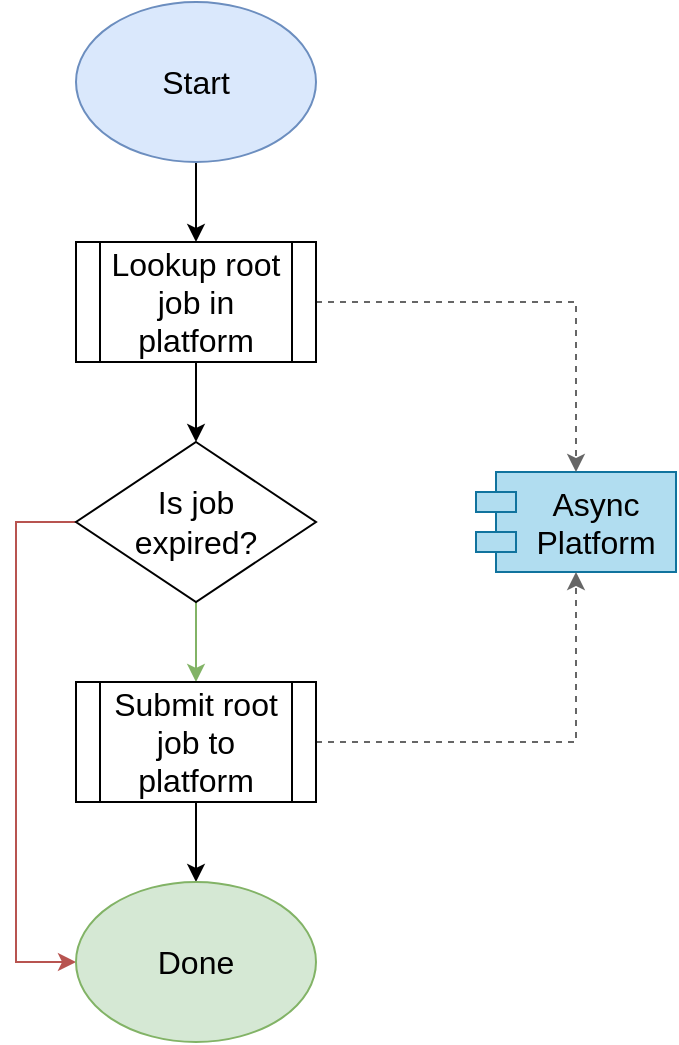 <mxfile version="20.7.2" type="device"><diagram id="qI8bJwG9BNh2aajODI25" name="Page-1"><mxGraphModel dx="1597" dy="865" grid="1" gridSize="10" guides="1" tooltips="1" connect="1" arrows="1" fold="1" page="1" pageScale="1" pageWidth="850" pageHeight="1100" math="0" shadow="0"><root><mxCell id="0"/><mxCell id="1" parent="0"/><mxCell id="q557eGu9OAmHvu8Cl9Wo-7" style="edgeStyle=orthogonalEdgeStyle;rounded=0;orthogonalLoop=1;jettySize=auto;html=1;exitX=0.5;exitY=1;exitDx=0;exitDy=0;entryX=0.5;entryY=0;entryDx=0;entryDy=0;fontSize=16;" edge="1" parent="1" source="q557eGu9OAmHvu8Cl9Wo-1" target="q557eGu9OAmHvu8Cl9Wo-5"><mxGeometry relative="1" as="geometry"/></mxCell><mxCell id="q557eGu9OAmHvu8Cl9Wo-1" value="Start" style="ellipse;whiteSpace=wrap;html=1;fontSize=16;fillColor=#dae8fc;strokeColor=#6c8ebf;" vertex="1" parent="1"><mxGeometry x="40" width="120" height="80" as="geometry"/></mxCell><mxCell id="q557eGu9OAmHvu8Cl9Wo-4" value="Async&#10;Platform" style="shape=module;align=left;spacingLeft=20;align=center;verticalAlign=top;fontSize=16;fillColor=#b1ddf0;strokeColor=#10739e;" vertex="1" parent="1"><mxGeometry x="240" y="235" width="100" height="50" as="geometry"/></mxCell><mxCell id="q557eGu9OAmHvu8Cl9Wo-6" style="edgeStyle=orthogonalEdgeStyle;rounded=0;orthogonalLoop=1;jettySize=auto;html=1;exitX=1;exitY=0.5;exitDx=0;exitDy=0;entryX=0.5;entryY=0;entryDx=0;entryDy=0;dashed=1;fontSize=16;fillColor=#f5f5f5;strokeColor=#666666;" edge="1" parent="1" source="q557eGu9OAmHvu8Cl9Wo-5" target="q557eGu9OAmHvu8Cl9Wo-4"><mxGeometry relative="1" as="geometry"/></mxCell><mxCell id="q557eGu9OAmHvu8Cl9Wo-9" style="edgeStyle=orthogonalEdgeStyle;rounded=0;orthogonalLoop=1;jettySize=auto;html=1;exitX=0.5;exitY=1;exitDx=0;exitDy=0;entryX=0.5;entryY=0;entryDx=0;entryDy=0;fontSize=16;" edge="1" parent="1" source="q557eGu9OAmHvu8Cl9Wo-5" target="q557eGu9OAmHvu8Cl9Wo-8"><mxGeometry relative="1" as="geometry"/></mxCell><mxCell id="q557eGu9OAmHvu8Cl9Wo-5" value="Lookup root job in platform" style="shape=process;whiteSpace=wrap;html=1;backgroundOutline=1;fontSize=16;" vertex="1" parent="1"><mxGeometry x="40" y="120" width="120" height="60" as="geometry"/></mxCell><mxCell id="q557eGu9OAmHvu8Cl9Wo-11" style="edgeStyle=orthogonalEdgeStyle;rounded=0;orthogonalLoop=1;jettySize=auto;html=1;exitX=0.5;exitY=1;exitDx=0;exitDy=0;entryX=0.5;entryY=0;entryDx=0;entryDy=0;fontSize=16;fillColor=#d5e8d4;strokeColor=#82b366;" edge="1" parent="1" source="q557eGu9OAmHvu8Cl9Wo-8" target="q557eGu9OAmHvu8Cl9Wo-10"><mxGeometry relative="1" as="geometry"/></mxCell><mxCell id="q557eGu9OAmHvu8Cl9Wo-17" style="edgeStyle=orthogonalEdgeStyle;rounded=0;orthogonalLoop=1;jettySize=auto;html=1;exitX=0;exitY=0.5;exitDx=0;exitDy=0;entryX=0;entryY=0.5;entryDx=0;entryDy=0;fontSize=16;fillColor=#f8cecc;strokeColor=#b85450;" edge="1" parent="1" source="q557eGu9OAmHvu8Cl9Wo-8" target="q557eGu9OAmHvu8Cl9Wo-15"><mxGeometry relative="1" as="geometry"><Array as="points"><mxPoint x="10" y="260"/><mxPoint x="10" y="480"/></Array></mxGeometry></mxCell><mxCell id="q557eGu9OAmHvu8Cl9Wo-8" value="Is job&lt;br&gt;expired?" style="rhombus;whiteSpace=wrap;html=1;fontSize=16;" vertex="1" parent="1"><mxGeometry x="40" y="220" width="120" height="80" as="geometry"/></mxCell><mxCell id="q557eGu9OAmHvu8Cl9Wo-14" style="edgeStyle=orthogonalEdgeStyle;rounded=0;orthogonalLoop=1;jettySize=auto;html=1;exitX=1;exitY=0.5;exitDx=0;exitDy=0;entryX=0.5;entryY=1;entryDx=0;entryDy=0;fontSize=16;dashed=1;fillColor=#f5f5f5;strokeColor=#666666;" edge="1" parent="1" source="q557eGu9OAmHvu8Cl9Wo-10" target="q557eGu9OAmHvu8Cl9Wo-4"><mxGeometry relative="1" as="geometry"/></mxCell><mxCell id="q557eGu9OAmHvu8Cl9Wo-16" style="edgeStyle=orthogonalEdgeStyle;rounded=0;orthogonalLoop=1;jettySize=auto;html=1;exitX=0.5;exitY=1;exitDx=0;exitDy=0;entryX=0.5;entryY=0;entryDx=0;entryDy=0;fontSize=16;" edge="1" parent="1" source="q557eGu9OAmHvu8Cl9Wo-10" target="q557eGu9OAmHvu8Cl9Wo-15"><mxGeometry relative="1" as="geometry"/></mxCell><mxCell id="q557eGu9OAmHvu8Cl9Wo-10" value="Submit root job to platform" style="shape=process;whiteSpace=wrap;html=1;backgroundOutline=1;fontSize=16;" vertex="1" parent="1"><mxGeometry x="40" y="340" width="120" height="60" as="geometry"/></mxCell><mxCell id="q557eGu9OAmHvu8Cl9Wo-15" value="Done" style="ellipse;whiteSpace=wrap;html=1;fontSize=16;fillColor=#d5e8d4;strokeColor=#82b366;" vertex="1" parent="1"><mxGeometry x="40" y="440" width="120" height="80" as="geometry"/></mxCell></root></mxGraphModel></diagram></mxfile>